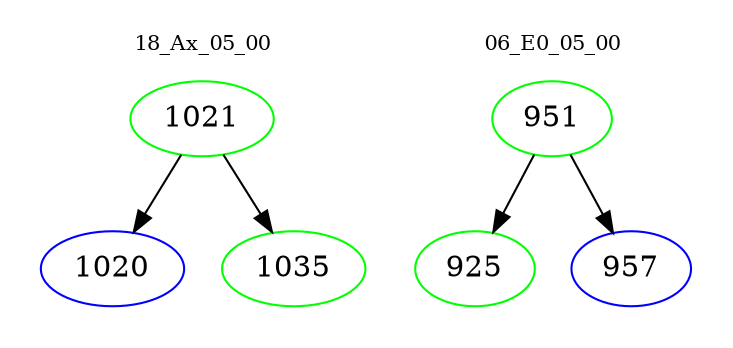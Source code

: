 digraph{
subgraph cluster_0 {
color = white
label = "18_Ax_05_00";
fontsize=10;
T0_1021 [label="1021", color="green"]
T0_1021 -> T0_1020 [color="black"]
T0_1020 [label="1020", color="blue"]
T0_1021 -> T0_1035 [color="black"]
T0_1035 [label="1035", color="green"]
}
subgraph cluster_1 {
color = white
label = "06_E0_05_00";
fontsize=10;
T1_951 [label="951", color="green"]
T1_951 -> T1_925 [color="black"]
T1_925 [label="925", color="green"]
T1_951 -> T1_957 [color="black"]
T1_957 [label="957", color="blue"]
}
}
